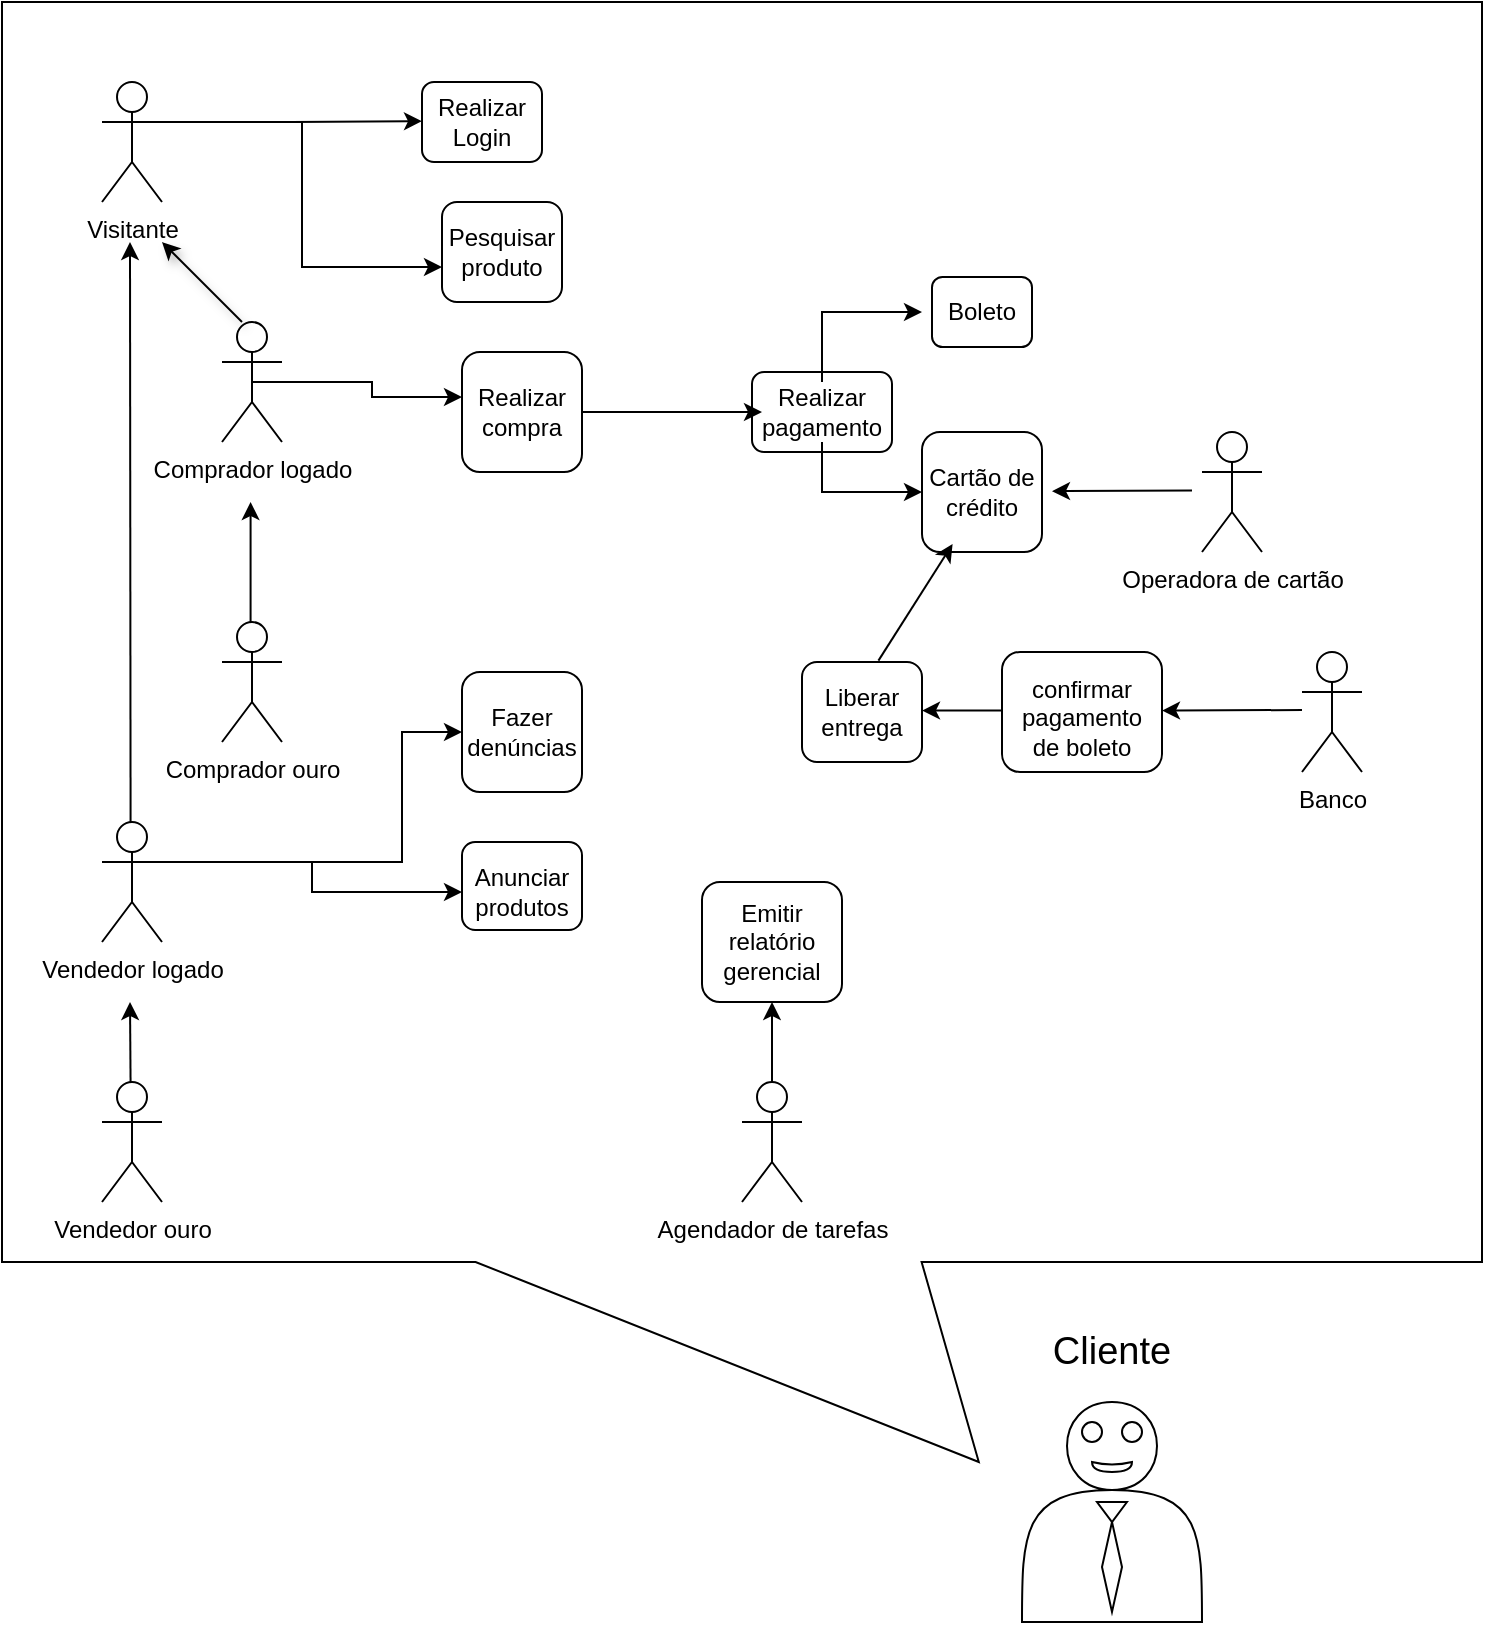 <mxfile version="27.0.9">
  <diagram name="Página-1" id="9c6r8p0RmOnZnrnsitXi">
    <mxGraphModel dx="758" dy="413" grid="1" gridSize="10" guides="1" tooltips="1" connect="1" arrows="1" fold="1" page="1" pageScale="1" pageWidth="1169" pageHeight="827" math="0" shadow="0">
      <root>
        <mxCell id="0" />
        <mxCell id="1" parent="0" />
        <mxCell id="L5IUEUpcxyzHc-uDvk6S-51" value="" style="shape=callout;whiteSpace=wrap;html=1;perimeter=calloutPerimeter;direction=east;size=100;position=0.32;position2=0.66;base=223;" vertex="1" parent="1">
          <mxGeometry x="60" y="10" width="740" height="730" as="geometry" />
        </mxCell>
        <mxCell id="L5IUEUpcxyzHc-uDvk6S-49" value="" style="rounded=1;whiteSpace=wrap;html=1;" vertex="1" parent="1">
          <mxGeometry x="280" y="110" width="60" height="50" as="geometry" />
        </mxCell>
        <mxCell id="L5IUEUpcxyzHc-uDvk6S-48" value="" style="rounded=1;whiteSpace=wrap;html=1;" vertex="1" parent="1">
          <mxGeometry x="435" y="195" width="70" height="40" as="geometry" />
        </mxCell>
        <mxCell id="L5IUEUpcxyzHc-uDvk6S-47" value="" style="rounded=1;whiteSpace=wrap;html=1;" vertex="1" parent="1">
          <mxGeometry x="290" y="185" width="60" height="60" as="geometry" />
        </mxCell>
        <mxCell id="L5IUEUpcxyzHc-uDvk6S-45" value="" style="rounded=1;whiteSpace=wrap;html=1;" vertex="1" parent="1">
          <mxGeometry x="525" y="147.5" width="50" height="35" as="geometry" />
        </mxCell>
        <mxCell id="L5IUEUpcxyzHc-uDvk6S-44" value="" style="rounded=1;whiteSpace=wrap;html=1;" vertex="1" parent="1">
          <mxGeometry x="520" y="225" width="60" height="60" as="geometry" />
        </mxCell>
        <mxCell id="L5IUEUpcxyzHc-uDvk6S-43" value="" style="rounded=1;whiteSpace=wrap;html=1;" vertex="1" parent="1">
          <mxGeometry x="290" y="345" width="60" height="60" as="geometry" />
        </mxCell>
        <mxCell id="L5IUEUpcxyzHc-uDvk6S-42" value="" style="rounded=1;whiteSpace=wrap;html=1;" vertex="1" parent="1">
          <mxGeometry x="290" y="430" width="60" height="44" as="geometry" />
        </mxCell>
        <mxCell id="L5IUEUpcxyzHc-uDvk6S-41" value="" style="rounded=1;whiteSpace=wrap;html=1;" vertex="1" parent="1">
          <mxGeometry x="410" y="450" width="70" height="60" as="geometry" />
        </mxCell>
        <mxCell id="L5IUEUpcxyzHc-uDvk6S-40" value="" style="rounded=1;whiteSpace=wrap;html=1;" vertex="1" parent="1">
          <mxGeometry x="460" y="340" width="60" height="50" as="geometry" />
        </mxCell>
        <mxCell id="L5IUEUpcxyzHc-uDvk6S-39" value="" style="rounded=1;whiteSpace=wrap;html=1;" vertex="1" parent="1">
          <mxGeometry x="560" y="335" width="80" height="60" as="geometry" />
        </mxCell>
        <mxCell id="L5IUEUpcxyzHc-uDvk6S-38" value="" style="rounded=1;whiteSpace=wrap;html=1;" vertex="1" parent="1">
          <mxGeometry x="270" y="50" width="60" height="40" as="geometry" />
        </mxCell>
        <mxCell id="L5IUEUpcxyzHc-uDvk6S-2" style="edgeStyle=orthogonalEdgeStyle;rounded=0;orthogonalLoop=1;jettySize=auto;html=1;exitX=1;exitY=0.333;exitDx=0;exitDy=0;exitPerimeter=0;entryX=0;entryY=0.75;entryDx=0;entryDy=0;" edge="1" parent="1" source="L5IUEUpcxyzHc-uDvk6S-4" target="L5IUEUpcxyzHc-uDvk6S-5">
          <mxGeometry relative="1" as="geometry" />
        </mxCell>
        <mxCell id="L5IUEUpcxyzHc-uDvk6S-3" style="edgeStyle=orthogonalEdgeStyle;rounded=0;orthogonalLoop=1;jettySize=auto;html=1;exitX=1;exitY=0.333;exitDx=0;exitDy=0;exitPerimeter=0;" edge="1" parent="1" source="L5IUEUpcxyzHc-uDvk6S-4">
          <mxGeometry relative="1" as="geometry">
            <mxPoint x="270" y="69.571" as="targetPoint" />
          </mxGeometry>
        </mxCell>
        <mxCell id="L5IUEUpcxyzHc-uDvk6S-4" value="Visitante" style="shape=umlActor;verticalLabelPosition=bottom;verticalAlign=top;html=1;outlineConnect=0;" vertex="1" parent="1">
          <mxGeometry x="110" y="50" width="30" height="60" as="geometry" />
        </mxCell>
        <mxCell id="L5IUEUpcxyzHc-uDvk6S-5" value="Pesquisar produto" style="text;html=1;align=center;verticalAlign=middle;whiteSpace=wrap;rounded=0;" vertex="1" parent="1">
          <mxGeometry x="280" y="120" width="60" height="30" as="geometry" />
        </mxCell>
        <mxCell id="L5IUEUpcxyzHc-uDvk6S-6" value="Realizar Login" style="text;html=1;align=center;verticalAlign=middle;whiteSpace=wrap;rounded=0;" vertex="1" parent="1">
          <mxGeometry x="270" y="50" width="60" height="40" as="geometry" />
        </mxCell>
        <mxCell id="L5IUEUpcxyzHc-uDvk6S-7" style="edgeStyle=orthogonalEdgeStyle;rounded=0;orthogonalLoop=1;jettySize=auto;html=1;exitX=0.5;exitY=0.5;exitDx=0;exitDy=0;exitPerimeter=0;entryX=0;entryY=0.25;entryDx=0;entryDy=0;" edge="1" parent="1" source="L5IUEUpcxyzHc-uDvk6S-8" target="L5IUEUpcxyzHc-uDvk6S-19">
          <mxGeometry relative="1" as="geometry" />
        </mxCell>
        <mxCell id="L5IUEUpcxyzHc-uDvk6S-8" value="Comprador logado" style="shape=umlActor;verticalLabelPosition=bottom;verticalAlign=top;html=1;outlineConnect=0;" vertex="1" parent="1">
          <mxGeometry x="170" y="170" width="30" height="60" as="geometry" />
        </mxCell>
        <mxCell id="L5IUEUpcxyzHc-uDvk6S-9" value="Comprador ouro " style="shape=umlActor;verticalLabelPosition=bottom;verticalAlign=top;html=1;outlineConnect=0;" vertex="1" parent="1">
          <mxGeometry x="170" y="320" width="30" height="60" as="geometry" />
        </mxCell>
        <mxCell id="L5IUEUpcxyzHc-uDvk6S-10" style="edgeStyle=orthogonalEdgeStyle;rounded=0;orthogonalLoop=1;jettySize=auto;html=1;exitX=1;exitY=0.333;exitDx=0;exitDy=0;exitPerimeter=0;entryX=0;entryY=0.5;entryDx=0;entryDy=0;" edge="1" parent="1" source="L5IUEUpcxyzHc-uDvk6S-12" target="L5IUEUpcxyzHc-uDvk6S-20">
          <mxGeometry relative="1" as="geometry">
            <Array as="points">
              <mxPoint x="260" y="440" />
              <mxPoint x="260" y="375" />
            </Array>
          </mxGeometry>
        </mxCell>
        <mxCell id="L5IUEUpcxyzHc-uDvk6S-11" style="edgeStyle=orthogonalEdgeStyle;rounded=0;orthogonalLoop=1;jettySize=auto;html=1;exitX=1;exitY=0.333;exitDx=0;exitDy=0;exitPerimeter=0;entryX=0;entryY=0.5;entryDx=0;entryDy=0;" edge="1" parent="1" source="L5IUEUpcxyzHc-uDvk6S-12" target="L5IUEUpcxyzHc-uDvk6S-21">
          <mxGeometry relative="1" as="geometry" />
        </mxCell>
        <mxCell id="L5IUEUpcxyzHc-uDvk6S-12" value="Vendedor logado" style="shape=umlActor;verticalLabelPosition=bottom;verticalAlign=top;html=1;outlineConnect=0;" vertex="1" parent="1">
          <mxGeometry x="110" y="420" width="30" height="60" as="geometry" />
        </mxCell>
        <mxCell id="L5IUEUpcxyzHc-uDvk6S-13" value="&lt;div&gt;Vendedor ouro&lt;/div&gt;" style="shape=umlActor;verticalLabelPosition=bottom;verticalAlign=top;html=1;outlineConnect=0;" vertex="1" parent="1">
          <mxGeometry x="110" y="550" width="30" height="60" as="geometry" />
        </mxCell>
        <mxCell id="L5IUEUpcxyzHc-uDvk6S-14" value="" style="endArrow=classic;html=1;rounded=0;shadow=0;" edge="1" parent="1">
          <mxGeometry width="50" height="50" relative="1" as="geometry">
            <mxPoint x="184.29" y="320" as="sourcePoint" />
            <mxPoint x="184.29" y="260" as="targetPoint" />
            <Array as="points" />
          </mxGeometry>
        </mxCell>
        <mxCell id="L5IUEUpcxyzHc-uDvk6S-15" value="" style="endArrow=classic;html=1;rounded=0;" edge="1" parent="1">
          <mxGeometry width="50" height="50" relative="1" as="geometry">
            <mxPoint x="124.29" y="420" as="sourcePoint" />
            <mxPoint x="124" y="130" as="targetPoint" />
          </mxGeometry>
        </mxCell>
        <mxCell id="L5IUEUpcxyzHc-uDvk6S-16" value="" style="endArrow=classic;html=1;rounded=0;" edge="1" parent="1">
          <mxGeometry width="50" height="50" relative="1" as="geometry">
            <mxPoint x="124.29" y="550" as="sourcePoint" />
            <mxPoint x="124" y="510" as="targetPoint" />
          </mxGeometry>
        </mxCell>
        <mxCell id="L5IUEUpcxyzHc-uDvk6S-17" value="" style="endArrow=classic;html=1;rounded=0;shadow=1;" edge="1" parent="1">
          <mxGeometry width="50" height="50" relative="1" as="geometry">
            <mxPoint x="180" y="170" as="sourcePoint" />
            <mxPoint x="140" y="130" as="targetPoint" />
          </mxGeometry>
        </mxCell>
        <mxCell id="L5IUEUpcxyzHc-uDvk6S-18" style="edgeStyle=orthogonalEdgeStyle;rounded=0;orthogonalLoop=1;jettySize=auto;html=1;exitX=1;exitY=0.5;exitDx=0;exitDy=0;entryX=0;entryY=0.5;entryDx=0;entryDy=0;" edge="1" parent="1" source="L5IUEUpcxyzHc-uDvk6S-19" target="L5IUEUpcxyzHc-uDvk6S-24">
          <mxGeometry relative="1" as="geometry" />
        </mxCell>
        <mxCell id="L5IUEUpcxyzHc-uDvk6S-19" value="Realizar compra" style="text;html=1;align=center;verticalAlign=middle;whiteSpace=wrap;rounded=0;" vertex="1" parent="1">
          <mxGeometry x="290" y="200" width="60" height="30" as="geometry" />
        </mxCell>
        <mxCell id="L5IUEUpcxyzHc-uDvk6S-20" value="Fazer denúncias" style="text;html=1;align=center;verticalAlign=middle;whiteSpace=wrap;rounded=0;" vertex="1" parent="1">
          <mxGeometry x="290" y="360" width="60" height="30" as="geometry" />
        </mxCell>
        <mxCell id="L5IUEUpcxyzHc-uDvk6S-21" value="Anunciar produtos" style="text;html=1;align=center;verticalAlign=middle;whiteSpace=wrap;rounded=0;" vertex="1" parent="1">
          <mxGeometry x="290" y="440" width="60" height="30" as="geometry" />
        </mxCell>
        <mxCell id="L5IUEUpcxyzHc-uDvk6S-22" style="edgeStyle=orthogonalEdgeStyle;rounded=0;orthogonalLoop=1;jettySize=auto;html=1;exitX=0.5;exitY=0;exitDx=0;exitDy=0;entryX=0;entryY=0.5;entryDx=0;entryDy=0;" edge="1" parent="1" source="L5IUEUpcxyzHc-uDvk6S-24" target="L5IUEUpcxyzHc-uDvk6S-26">
          <mxGeometry relative="1" as="geometry" />
        </mxCell>
        <mxCell id="L5IUEUpcxyzHc-uDvk6S-23" style="edgeStyle=orthogonalEdgeStyle;rounded=0;orthogonalLoop=1;jettySize=auto;html=1;exitX=0.5;exitY=1;exitDx=0;exitDy=0;entryX=0;entryY=0.5;entryDx=0;entryDy=0;" edge="1" parent="1" source="L5IUEUpcxyzHc-uDvk6S-24" target="L5IUEUpcxyzHc-uDvk6S-25">
          <mxGeometry relative="1" as="geometry" />
        </mxCell>
        <mxCell id="L5IUEUpcxyzHc-uDvk6S-24" value="Realizar pagamento" style="text;html=1;align=center;verticalAlign=middle;whiteSpace=wrap;rounded=0;" vertex="1" parent="1">
          <mxGeometry x="440" y="200" width="60" height="30" as="geometry" />
        </mxCell>
        <mxCell id="L5IUEUpcxyzHc-uDvk6S-25" value="Cartão de crédito" style="text;html=1;align=center;verticalAlign=middle;whiteSpace=wrap;rounded=0;" vertex="1" parent="1">
          <mxGeometry x="520" y="240" width="60" height="30" as="geometry" />
        </mxCell>
        <mxCell id="L5IUEUpcxyzHc-uDvk6S-26" value="Boleto" style="text;html=1;align=center;verticalAlign=middle;whiteSpace=wrap;rounded=0;" vertex="1" parent="1">
          <mxGeometry x="520" y="150" width="60" height="30" as="geometry" />
        </mxCell>
        <mxCell id="L5IUEUpcxyzHc-uDvk6S-27" style="edgeStyle=orthogonalEdgeStyle;rounded=0;orthogonalLoop=1;jettySize=auto;html=1;exitX=0.5;exitY=0;exitDx=0;exitDy=0;exitPerimeter=0;" edge="1" parent="1" source="L5IUEUpcxyzHc-uDvk6S-28">
          <mxGeometry relative="1" as="geometry">
            <mxPoint x="445" y="510" as="targetPoint" />
          </mxGeometry>
        </mxCell>
        <mxCell id="L5IUEUpcxyzHc-uDvk6S-28" value="Agendador de tarefas" style="shape=umlActor;verticalLabelPosition=bottom;verticalAlign=top;html=1;outlineConnect=0;" vertex="1" parent="1">
          <mxGeometry x="430" y="550" width="30" height="60" as="geometry" />
        </mxCell>
        <mxCell id="L5IUEUpcxyzHc-uDvk6S-29" value="Emitir relatório gerencial" style="text;html=1;align=center;verticalAlign=middle;whiteSpace=wrap;rounded=0;" vertex="1" parent="1">
          <mxGeometry x="415" y="460" width="60" height="40" as="geometry" />
        </mxCell>
        <mxCell id="L5IUEUpcxyzHc-uDvk6S-30" value="Liberar entrega" style="text;html=1;align=center;verticalAlign=middle;whiteSpace=wrap;rounded=0;" vertex="1" parent="1">
          <mxGeometry x="460" y="350" width="60" height="30" as="geometry" />
        </mxCell>
        <mxCell id="L5IUEUpcxyzHc-uDvk6S-31" value="&lt;div&gt;confirmar pagamento de boleto&lt;/div&gt;&lt;div&gt;&lt;br&gt;&lt;/div&gt;" style="text;html=1;align=center;verticalAlign=middle;whiteSpace=wrap;rounded=0;" vertex="1" parent="1">
          <mxGeometry x="570" y="360" width="60" height="30" as="geometry" />
        </mxCell>
        <mxCell id="L5IUEUpcxyzHc-uDvk6S-32" value="" style="endArrow=classic;html=1;rounded=0;entryX=0.255;entryY=1.367;entryDx=0;entryDy=0;entryPerimeter=0;exitX=0.637;exitY=-0.014;exitDx=0;exitDy=0;exitPerimeter=0;" edge="1" parent="1" target="L5IUEUpcxyzHc-uDvk6S-25" source="L5IUEUpcxyzHc-uDvk6S-40">
          <mxGeometry width="50" height="50" relative="1" as="geometry">
            <mxPoint x="490" y="350" as="sourcePoint" />
            <mxPoint x="540" y="300" as="targetPoint" />
          </mxGeometry>
        </mxCell>
        <mxCell id="L5IUEUpcxyzHc-uDvk6S-33" value="" style="endArrow=classic;html=1;rounded=0;" edge="1" parent="1">
          <mxGeometry width="50" height="50" relative="1" as="geometry">
            <mxPoint x="560" y="364.29" as="sourcePoint" />
            <mxPoint x="520" y="364.29" as="targetPoint" />
          </mxGeometry>
        </mxCell>
        <mxCell id="L5IUEUpcxyzHc-uDvk6S-34" value="&lt;div&gt;Banco&lt;/div&gt;&lt;div&gt;&lt;br&gt;&lt;/div&gt;" style="shape=umlActor;verticalLabelPosition=bottom;verticalAlign=top;html=1;outlineConnect=0;" vertex="1" parent="1">
          <mxGeometry x="710" y="335" width="30" height="60" as="geometry" />
        </mxCell>
        <mxCell id="L5IUEUpcxyzHc-uDvk6S-35" value="" style="endArrow=classic;html=1;rounded=0;" edge="1" parent="1">
          <mxGeometry width="50" height="50" relative="1" as="geometry">
            <mxPoint x="710" y="364" as="sourcePoint" />
            <mxPoint x="640" y="364.29" as="targetPoint" />
          </mxGeometry>
        </mxCell>
        <mxCell id="L5IUEUpcxyzHc-uDvk6S-36" value="Operadora de cartão" style="shape=umlActor;verticalLabelPosition=bottom;verticalAlign=top;html=1;outlineConnect=0;" vertex="1" parent="1">
          <mxGeometry x="660" y="225" width="30" height="60" as="geometry" />
        </mxCell>
        <mxCell id="L5IUEUpcxyzHc-uDvk6S-37" value="" style="endArrow=classic;html=1;rounded=0;" edge="1" parent="1">
          <mxGeometry width="50" height="50" relative="1" as="geometry">
            <mxPoint x="655" y="254.29" as="sourcePoint" />
            <mxPoint x="585" y="254.58" as="targetPoint" />
          </mxGeometry>
        </mxCell>
        <mxCell id="L5IUEUpcxyzHc-uDvk6S-52" value="" style="shape=actor;whiteSpace=wrap;html=1;" vertex="1" parent="1">
          <mxGeometry x="570" y="710" width="90" height="110" as="geometry" />
        </mxCell>
        <mxCell id="L5IUEUpcxyzHc-uDvk6S-53" value="Cliente" style="text;html=1;align=center;verticalAlign=middle;whiteSpace=wrap;rounded=0;fontSize=19;" vertex="1" parent="1">
          <mxGeometry x="585" y="670" width="60" height="30" as="geometry" />
        </mxCell>
        <mxCell id="L5IUEUpcxyzHc-uDvk6S-54" value="" style="shape=xor;whiteSpace=wrap;html=1;direction=south;" vertex="1" parent="1">
          <mxGeometry x="605" y="740" width="20" height="5" as="geometry" />
        </mxCell>
        <mxCell id="L5IUEUpcxyzHc-uDvk6S-56" value="" style="ellipse;whiteSpace=wrap;html=1;aspect=fixed;" vertex="1" parent="1">
          <mxGeometry x="600" y="720" width="10" height="10" as="geometry" />
        </mxCell>
        <mxCell id="L5IUEUpcxyzHc-uDvk6S-57" value="" style="ellipse;whiteSpace=wrap;html=1;direction=south;" vertex="1" parent="1">
          <mxGeometry x="620" y="720" width="10" height="10" as="geometry" />
        </mxCell>
        <mxCell id="L5IUEUpcxyzHc-uDvk6S-62" value="" style="rhombus;whiteSpace=wrap;html=1;" vertex="1" parent="1">
          <mxGeometry x="610" y="770" width="10" height="45" as="geometry" />
        </mxCell>
        <mxCell id="L5IUEUpcxyzHc-uDvk6S-63" value="" style="triangle;whiteSpace=wrap;html=1;direction=south;" vertex="1" parent="1">
          <mxGeometry x="607.5" y="760" width="15" height="10" as="geometry" />
        </mxCell>
      </root>
    </mxGraphModel>
  </diagram>
</mxfile>
